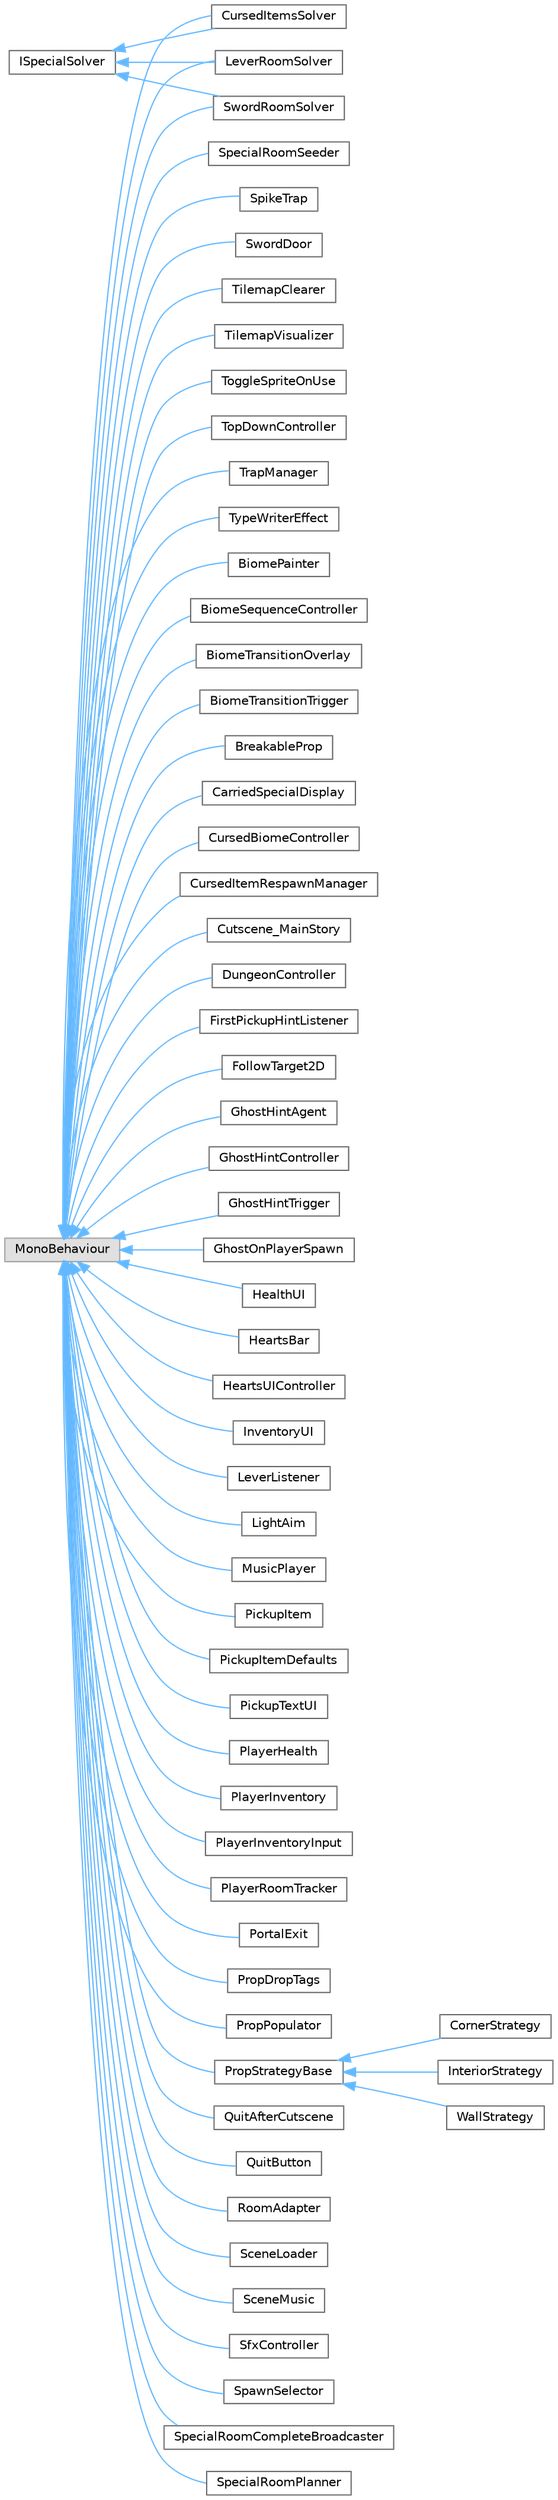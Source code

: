 digraph "Graphical Class Hierarchy"
{
 // LATEX_PDF_SIZE
  bgcolor="transparent";
  edge [fontname=Helvetica,fontsize=10,labelfontname=Helvetica,labelfontsize=10];
  node [fontname=Helvetica,fontsize=10,shape=box,height=0.2,width=0.4];
  rankdir="LR";
  Node0 [id="Node000000",label="ISpecialSolver",height=0.2,width=0.4,color="grey40", fillcolor="white", style="filled",URL="$interface_i_special_solver.html",tooltip=" "];
  Node0 -> Node1 [id="edge1_Node000000_Node000001",dir="back",color="steelblue1",style="solid",tooltip=" "];
  Node1 [id="Node000001",label="CursedItemsSolver",height=0.2,width=0.4,color="grey40", fillcolor="white", style="filled",URL="$class_cursed_items_solver.html",tooltip=" "];
  Node0 -> Node24 [id="edge2_Node000000_Node000024",dir="back",color="steelblue1",style="solid",tooltip=" "];
  Node24 [id="Node000024",label="LeverRoomSolver",height=0.2,width=0.4,color="grey40", fillcolor="white", style="filled",URL="$class_lever_room_solver.html",tooltip=" "];
  Node0 -> Node53 [id="edge3_Node000000_Node000053",dir="back",color="steelblue1",style="solid",tooltip=" "];
  Node53 [id="Node000053",label="SwordRoomSolver",height=0.2,width=0.4,color="grey40", fillcolor="white", style="filled",URL="$class_sword_room_solver.html",tooltip=" "];
  Node2 [id="Node000002",label="MonoBehaviour",height=0.2,width=0.4,color="grey60", fillcolor="#E0E0E0", style="filled",tooltip=" "];
  Node2 -> Node3 [id="edge4_Node000002_Node000003",dir="back",color="steelblue1",style="solid",tooltip=" "];
  Node3 [id="Node000003",label="BiomePainter",height=0.2,width=0.4,color="grey40", fillcolor="white", style="filled",URL="$class_biome_painter.html",tooltip="Points the TilemapVisualizer to specific Ground/Carpet/Wall tilemaps using reflection."];
  Node2 -> Node4 [id="edge5_Node000002_Node000004",dir="back",color="steelblue1",style="solid",tooltip=" "];
  Node4 [id="Node000004",label="BiomeSequenceController",height=0.2,width=0.4,color="grey40", fillcolor="white", style="filled",URL="$class_biome_sequence_controller.html",tooltip="Listens for \"special room solved\" and builds the next biome; keeps simple run snapshots."];
  Node2 -> Node5 [id="edge6_Node000002_Node000005",dir="back",color="steelblue1",style="solid",tooltip=" "];
  Node5 [id="Node000005",label="BiomeTransitionOverlay",height=0.2,width=0.4,color="grey40", fillcolor="white", style="filled",URL="$class_biome_transition_overlay.html",tooltip=" "];
  Node2 -> Node6 [id="edge7_Node000002_Node000006",dir="back",color="steelblue1",style="solid",tooltip=" "];
  Node6 [id="Node000006",label="BiomeTransitionTrigger",height=0.2,width=0.4,color="grey40", fillcolor="white", style="filled",URL="$class_biome_transition_trigger.html",tooltip=" "];
  Node2 -> Node7 [id="edge8_Node000002_Node000007",dir="back",color="steelblue1",style="solid",tooltip=" "];
  Node7 [id="Node000007",label="BreakableProp",height=0.2,width=0.4,color="grey40", fillcolor="white", style="filled",URL="$class_breakable_prop.html",tooltip=" "];
  Node2 -> Node8 [id="edge9_Node000002_Node000008",dir="back",color="steelblue1",style="solid",tooltip=" "];
  Node8 [id="Node000008",label="CarriedSpecialDisplay",height=0.2,width=0.4,color="grey40", fillcolor="white", style="filled",URL="$class_carried_special_display.html",tooltip=" "];
  Node2 -> Node9 [id="edge10_Node000002_Node000009",dir="back",color="steelblue1",style="solid",tooltip=" "];
  Node9 [id="Node000009",label="CursedBiomeController",height=0.2,width=0.4,color="grey40", fillcolor="white", style="filled",URL="$class_cursed_biome_controller.html",tooltip="Binds to the current special room solver and deals damage after a grace period."];
  Node2 -> Node10 [id="edge11_Node000002_Node000010",dir="back",color="steelblue1",style="solid",tooltip=" "];
  Node10 [id="Node000010",label="CursedItemRespawnManager",height=0.2,width=0.4,color="grey40", fillcolor="white", style="filled",URL="$class_cursed_item_respawn_manager.html",tooltip=" "];
  Node2 -> Node1 [id="edge12_Node000002_Node000001",dir="back",color="steelblue1",style="solid",tooltip=" "];
  Node2 -> Node11 [id="edge13_Node000002_Node000011",dir="back",color="steelblue1",style="solid",tooltip=" "];
  Node11 [id="Node000011",label="Cutscene_MainStory",height=0.2,width=0.4,color="grey40", fillcolor="white", style="filled",URL="$class_cutscene___main_story.html",tooltip=" "];
  Node2 -> Node12 [id="edge14_Node000002_Node000012",dir="back",color="steelblue1",style="solid",tooltip=" "];
  Node12 [id="Node000012",label="DungeonController",height=0.2,width=0.4,color="grey40", fillcolor="white", style="filled",URL="$class_dungeon_controller.html",tooltip="Central owner that builds the dungeon, wires systems, and raises runtime events."];
  Node2 -> Node13 [id="edge15_Node000002_Node000013",dir="back",color="steelblue1",style="solid",tooltip=" "];
  Node13 [id="Node000013",label="FirstPickupHintListener",height=0.2,width=0.4,color="grey40", fillcolor="white", style="filled",URL="$class_first_pickup_hint_listener.html",tooltip=" "];
  Node2 -> Node14 [id="edge16_Node000002_Node000014",dir="back",color="steelblue1",style="solid",tooltip=" "];
  Node14 [id="Node000014",label="FollowTarget2D",height=0.2,width=0.4,color="grey40", fillcolor="white", style="filled",URL="$class_follow_target2_d.html",tooltip=" "];
  Node2 -> Node15 [id="edge17_Node000002_Node000015",dir="back",color="steelblue1",style="solid",tooltip=" "];
  Node15 [id="Node000015",label="GhostHintAgent",height=0.2,width=0.4,color="grey40", fillcolor="white", style="filled",URL="$class_ghost_hint_agent.html",tooltip=" "];
  Node2 -> Node16 [id="edge18_Node000002_Node000016",dir="back",color="steelblue1",style="solid",tooltip=" "];
  Node16 [id="Node000016",label="GhostHintController",height=0.2,width=0.4,color="grey40", fillcolor="white", style="filled",URL="$class_ghost_hint_controller.html",tooltip=" "];
  Node2 -> Node17 [id="edge19_Node000002_Node000017",dir="back",color="steelblue1",style="solid",tooltip=" "];
  Node17 [id="Node000017",label="GhostHintTrigger",height=0.2,width=0.4,color="grey40", fillcolor="white", style="filled",URL="$class_ghost_hint_trigger.html",tooltip=" "];
  Node2 -> Node18 [id="edge20_Node000002_Node000018",dir="back",color="steelblue1",style="solid",tooltip=" "];
  Node18 [id="Node000018",label="GhostOnPlayerSpawn",height=0.2,width=0.4,color="grey40", fillcolor="white", style="filled",URL="$class_ghost_on_player_spawn.html",tooltip=" "];
  Node2 -> Node19 [id="edge21_Node000002_Node000019",dir="back",color="steelblue1",style="solid",tooltip=" "];
  Node19 [id="Node000019",label="HealthUI",height=0.2,width=0.4,color="grey40", fillcolor="white", style="filled",URL="$class_health_u_i.html",tooltip=" "];
  Node2 -> Node20 [id="edge22_Node000002_Node000020",dir="back",color="steelblue1",style="solid",tooltip=" "];
  Node20 [id="Node000020",label="HeartsBar",height=0.2,width=0.4,color="grey40", fillcolor="white", style="filled",URL="$class_hearts_bar.html",tooltip=" "];
  Node2 -> Node21 [id="edge23_Node000002_Node000021",dir="back",color="steelblue1",style="solid",tooltip=" "];
  Node21 [id="Node000021",label="HeartsUIController",height=0.2,width=0.4,color="grey40", fillcolor="white", style="filled",URL="$class_hearts_u_i_controller.html",tooltip=" "];
  Node2 -> Node22 [id="edge24_Node000002_Node000022",dir="back",color="steelblue1",style="solid",tooltip=" "];
  Node22 [id="Node000022",label="InventoryUI",height=0.2,width=0.4,color="grey40", fillcolor="white", style="filled",URL="$class_inventory_u_i.html",tooltip=" "];
  Node2 -> Node23 [id="edge25_Node000002_Node000023",dir="back",color="steelblue1",style="solid",tooltip=" "];
  Node23 [id="Node000023",label="LeverListener",height=0.2,width=0.4,color="grey40", fillcolor="white", style="filled",URL="$class_lever_listener.html",tooltip=" "];
  Node2 -> Node24 [id="edge26_Node000002_Node000024",dir="back",color="steelblue1",style="solid",tooltip=" "];
  Node2 -> Node25 [id="edge27_Node000002_Node000025",dir="back",color="steelblue1",style="solid",tooltip=" "];
  Node25 [id="Node000025",label="LightAim",height=0.2,width=0.4,color="grey40", fillcolor="white", style="filled",URL="$class_light_aim.html",tooltip=" "];
  Node2 -> Node26 [id="edge28_Node000002_Node000026",dir="back",color="steelblue1",style="solid",tooltip=" "];
  Node26 [id="Node000026",label="MusicPlayer",height=0.2,width=0.4,color="grey40", fillcolor="white", style="filled",URL="$class_music_player.html",tooltip=" "];
  Node2 -> Node27 [id="edge29_Node000002_Node000027",dir="back",color="steelblue1",style="solid",tooltip=" "];
  Node27 [id="Node000027",label="PickupItem",height=0.2,width=0.4,color="grey40", fillcolor="white", style="filled",URL="$class_pickup_item.html",tooltip=" "];
  Node2 -> Node28 [id="edge30_Node000002_Node000028",dir="back",color="steelblue1",style="solid",tooltip=" "];
  Node28 [id="Node000028",label="PickupItemDefaults",height=0.2,width=0.4,color="grey40", fillcolor="white", style="filled",URL="$class_pickup_item_defaults.html",tooltip=" "];
  Node2 -> Node29 [id="edge31_Node000002_Node000029",dir="back",color="steelblue1",style="solid",tooltip=" "];
  Node29 [id="Node000029",label="PickupTextUI",height=0.2,width=0.4,color="grey40", fillcolor="white", style="filled",URL="$class_pickup_text_u_i.html",tooltip=" "];
  Node2 -> Node30 [id="edge32_Node000002_Node000030",dir="back",color="steelblue1",style="solid",tooltip=" "];
  Node30 [id="Node000030",label="PlayerHealth",height=0.2,width=0.4,color="grey40", fillcolor="white", style="filled",URL="$class_player_health.html",tooltip=" "];
  Node2 -> Node31 [id="edge33_Node000002_Node000031",dir="back",color="steelblue1",style="solid",tooltip=" "];
  Node31 [id="Node000031",label="PlayerInventory",height=0.2,width=0.4,color="grey40", fillcolor="white", style="filled",URL="$class_player_inventory.html",tooltip=" "];
  Node2 -> Node32 [id="edge34_Node000002_Node000032",dir="back",color="steelblue1",style="solid",tooltip=" "];
  Node32 [id="Node000032",label="PlayerInventoryInput",height=0.2,width=0.4,color="grey40", fillcolor="white", style="filled",URL="$class_player_inventory_input.html",tooltip=" "];
  Node2 -> Node33 [id="edge35_Node000002_Node000033",dir="back",color="steelblue1",style="solid",tooltip=" "];
  Node33 [id="Node000033",label="PlayerRoomTracker",height=0.2,width=0.4,color="grey40", fillcolor="white", style="filled",URL="$class_player_room_tracker.html",tooltip=" "];
  Node2 -> Node34 [id="edge36_Node000002_Node000034",dir="back",color="steelblue1",style="solid",tooltip=" "];
  Node34 [id="Node000034",label="PortalExit",height=0.2,width=0.4,color="grey40", fillcolor="white", style="filled",URL="$class_portal_exit.html",tooltip="Loads the configured ending scene after (an optional) delay."];
  Node2 -> Node35 [id="edge37_Node000002_Node000035",dir="back",color="steelblue1",style="solid",tooltip=" "];
  Node35 [id="Node000035",label="PropDropTags",height=0.2,width=0.4,color="grey40", fillcolor="white", style="filled",URL="$class_prop_drop_tags.html",tooltip=" "];
  Node2 -> Node36 [id="edge38_Node000002_Node000036",dir="back",color="steelblue1",style="solid",tooltip=" "];
  Node36 [id="Node000036",label="PropPopulator",height=0.2,width=0.4,color="grey40", fillcolor="white", style="filled",URL="$class_prop_populator.html",tooltip=" "];
  Node2 -> Node37 [id="edge39_Node000002_Node000037",dir="back",color="steelblue1",style="solid",tooltip=" "];
  Node37 [id="Node000037",label="PropStrategyBase",height=0.2,width=0.4,color="grey40", fillcolor="white", style="filled",URL="$class_prop_strategy_base.html",tooltip="Abstract strategy that orders/filters candidate cells for prop placement."];
  Node37 -> Node38 [id="edge40_Node000037_Node000038",dir="back",color="steelblue1",style="solid",tooltip=" "];
  Node38 [id="Node000038",label="CornerStrategy",height=0.2,width=0.4,color="grey40", fillcolor="white", style="filled",URL="$class_corner_strategy.html",tooltip=" "];
  Node37 -> Node39 [id="edge41_Node000037_Node000039",dir="back",color="steelblue1",style="solid",tooltip=" "];
  Node39 [id="Node000039",label="InteriorStrategy",height=0.2,width=0.4,color="grey40", fillcolor="white", style="filled",URL="$class_interior_strategy.html",tooltip=" "];
  Node37 -> Node40 [id="edge42_Node000037_Node000040",dir="back",color="steelblue1",style="solid",tooltip=" "];
  Node40 [id="Node000040",label="WallStrategy",height=0.2,width=0.4,color="grey40", fillcolor="white", style="filled",URL="$class_wall_strategy.html",tooltip=" "];
  Node2 -> Node41 [id="edge43_Node000002_Node000041",dir="back",color="steelblue1",style="solid",tooltip=" "];
  Node41 [id="Node000041",label="QuitAfterCutscene",height=0.2,width=0.4,color="grey40", fillcolor="white", style="filled",URL="$class_quit_after_cutscene.html",tooltip=" "];
  Node2 -> Node42 [id="edge44_Node000002_Node000042",dir="back",color="steelblue1",style="solid",tooltip=" "];
  Node42 [id="Node000042",label="QuitButton",height=0.2,width=0.4,color="grey40", fillcolor="white", style="filled",URL="$class_quit_button.html",tooltip=" "];
  Node2 -> Node43 [id="edge45_Node000002_Node000043",dir="back",color="steelblue1",style="solid",tooltip=" "];
  Node43 [id="Node000043",label="RoomAdapter",height=0.2,width=0.4,color="grey40", fillcolor="white", style="filled",URL="$class_room_adapter.html",tooltip=" "];
  Node2 -> Node44 [id="edge46_Node000002_Node000044",dir="back",color="steelblue1",style="solid",tooltip=" "];
  Node44 [id="Node000044",label="SceneLoader",height=0.2,width=0.4,color="grey40", fillcolor="white", style="filled",URL="$class_scene_loader.html",tooltip=" "];
  Node2 -> Node45 [id="edge47_Node000002_Node000045",dir="back",color="steelblue1",style="solid",tooltip=" "];
  Node45 [id="Node000045",label="SceneMusic",height=0.2,width=0.4,color="grey40", fillcolor="white", style="filled",URL="$class_scene_music.html",tooltip=" "];
  Node2 -> Node46 [id="edge48_Node000002_Node000046",dir="back",color="steelblue1",style="solid",tooltip=" "];
  Node46 [id="Node000046",label="SfxController",height=0.2,width=0.4,color="grey40", fillcolor="white", style="filled",URL="$class_sfx_controller.html",tooltip=" "];
  Node2 -> Node47 [id="edge49_Node000002_Node000047",dir="back",color="steelblue1",style="solid",tooltip=" "];
  Node47 [id="Node000047",label="SpawnSelector",height=0.2,width=0.4,color="grey40", fillcolor="white", style="filled",URL="$class_spawn_selector.html",tooltip=" "];
  Node2 -> Node48 [id="edge50_Node000002_Node000048",dir="back",color="steelblue1",style="solid",tooltip=" "];
  Node48 [id="Node000048",label="SpecialRoomCompleteBroadcaster",height=0.2,width=0.4,color="grey40", fillcolor="white", style="filled",URL="$class_special_room_complete_broadcaster.html",tooltip=" "];
  Node2 -> Node49 [id="edge51_Node000002_Node000049",dir="back",color="steelblue1",style="solid",tooltip=" "];
  Node49 [id="Node000049",label="SpecialRoomPlanner",height=0.2,width=0.4,color="grey40", fillcolor="white", style="filled",URL="$class_special_room_planner.html",tooltip=" "];
  Node2 -> Node50 [id="edge52_Node000002_Node000050",dir="back",color="steelblue1",style="solid",tooltip=" "];
  Node50 [id="Node000050",label="SpecialRoomSeeder",height=0.2,width=0.4,color="grey40", fillcolor="white", style="filled",URL="$class_special_room_seeder.html",tooltip=" "];
  Node2 -> Node51 [id="edge53_Node000002_Node000051",dir="back",color="steelblue1",style="solid",tooltip=" "];
  Node51 [id="Node000051",label="SpikeTrap",height=0.2,width=0.4,color="grey40", fillcolor="white", style="filled",URL="$class_spike_trap.html",tooltip=" "];
  Node2 -> Node52 [id="edge54_Node000002_Node000052",dir="back",color="steelblue1",style="solid",tooltip=" "];
  Node52 [id="Node000052",label="SwordDoor",height=0.2,width=0.4,color="grey40", fillcolor="white", style="filled",URL="$class_sword_door.html",tooltip=" "];
  Node2 -> Node53 [id="edge55_Node000002_Node000053",dir="back",color="steelblue1",style="solid",tooltip=" "];
  Node2 -> Node54 [id="edge56_Node000002_Node000054",dir="back",color="steelblue1",style="solid",tooltip=" "];
  Node54 [id="Node000054",label="TilemapClearer",height=0.2,width=0.4,color="grey40", fillcolor="white", style="filled",URL="$class_tilemap_clearer.html",tooltip=" "];
  Node2 -> Node55 [id="edge57_Node000002_Node000055",dir="back",color="steelblue1",style="solid",tooltip=" "];
  Node55 [id="Node000055",label="TilemapVisualizer",height=0.2,width=0.4,color="grey40", fillcolor="white", style="filled",URL="$class_tilemap_visualizer.html",tooltip=" "];
  Node2 -> Node56 [id="edge58_Node000002_Node000056",dir="back",color="steelblue1",style="solid",tooltip=" "];
  Node56 [id="Node000056",label="ToggleSpriteOnUse",height=0.2,width=0.4,color="grey40", fillcolor="white", style="filled",URL="$class_toggle_sprite_on_use.html",tooltip=" "];
  Node2 -> Node57 [id="edge59_Node000002_Node000057",dir="back",color="steelblue1",style="solid",tooltip=" "];
  Node57 [id="Node000057",label="TopDownController",height=0.2,width=0.4,color="grey40", fillcolor="white", style="filled",URL="$class_top_down_controller.html",tooltip=" "];
  Node2 -> Node58 [id="edge60_Node000002_Node000058",dir="back",color="steelblue1",style="solid",tooltip=" "];
  Node58 [id="Node000058",label="TrapManager",height=0.2,width=0.4,color="grey40", fillcolor="white", style="filled",URL="$class_trap_manager.html",tooltip="Spawns and positions traps per room using filters and counts."];
  Node2 -> Node59 [id="edge61_Node000002_Node000059",dir="back",color="steelblue1",style="solid",tooltip=" "];
  Node59 [id="Node000059",label="TypeWriterEffect",height=0.2,width=0.4,color="grey40", fillcolor="white", style="filled",URL="$class_type_writer_effect.html",tooltip=" "];
}
